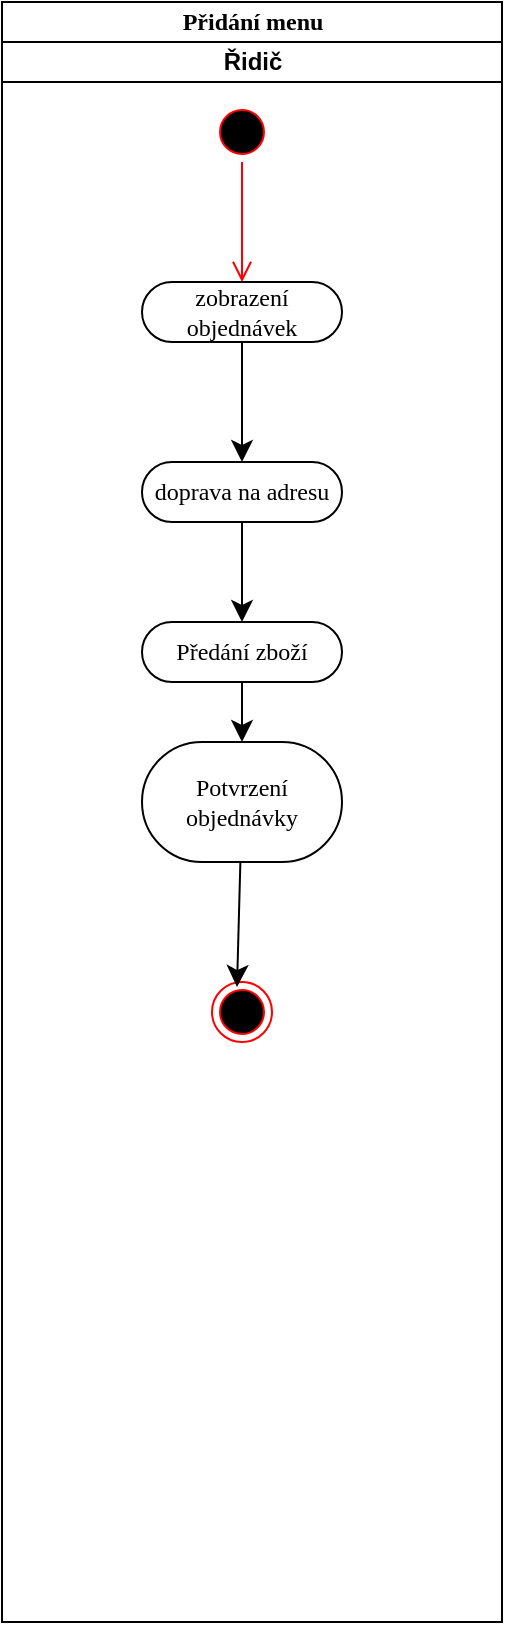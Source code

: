 <mxfile version="22.1.21" type="device">
  <diagram name="Page-1" id="0783ab3e-0a74-02c8-0abd-f7b4e66b4bec">
    <mxGraphModel dx="1188" dy="696" grid="1" gridSize="10" guides="1" tooltips="1" connect="1" arrows="1" fold="1" page="1" pageScale="1" pageWidth="850" pageHeight="1100" background="none" math="0" shadow="0">
      <root>
        <mxCell id="0" />
        <mxCell id="1" parent="0" />
        <mxCell id="1c1d494c118603dd-1" value="Přidání menu" style="swimlane;html=1;childLayout=stackLayout;startSize=20;rounded=0;shadow=0;comic=0;labelBackgroundColor=none;strokeWidth=1;fontFamily=Verdana;fontSize=12;align=center;" parent="1" vertex="1">
          <mxGeometry x="50" y="20" width="250" height="810" as="geometry" />
        </mxCell>
        <mxCell id="1c1d494c118603dd-2" value="Řidič" style="swimlane;html=1;startSize=20;" parent="1c1d494c118603dd-1" vertex="1">
          <mxGeometry y="20" width="250" height="790" as="geometry" />
        </mxCell>
        <mxCell id="bYZC6c41TyAUc_ZFF0uC-66" style="edgeStyle=none;curved=1;rounded=0;orthogonalLoop=1;jettySize=auto;html=1;entryX=0.5;entryY=0;entryDx=0;entryDy=0;fontSize=12;startSize=8;endSize=8;" edge="1" parent="1c1d494c118603dd-2" source="60571a20871a0731-8" target="bYZC6c41TyAUc_ZFF0uC-1">
          <mxGeometry relative="1" as="geometry" />
        </mxCell>
        <mxCell id="60571a20871a0731-8" value="zobrazení objednávek" style="rounded=1;whiteSpace=wrap;html=1;shadow=0;comic=0;labelBackgroundColor=none;strokeWidth=1;fontFamily=Verdana;fontSize=12;align=center;arcSize=50;" parent="1c1d494c118603dd-2" vertex="1">
          <mxGeometry x="70" y="120" width="100" height="30" as="geometry" />
        </mxCell>
        <mxCell id="bYZC6c41TyAUc_ZFF0uC-70" style="edgeStyle=none;curved=1;rounded=0;orthogonalLoop=1;jettySize=auto;html=1;entryX=0.5;entryY=0;entryDx=0;entryDy=0;fontSize=12;startSize=8;endSize=8;" edge="1" parent="1c1d494c118603dd-2" source="bYZC6c41TyAUc_ZFF0uC-1" target="bYZC6c41TyAUc_ZFF0uC-53">
          <mxGeometry relative="1" as="geometry" />
        </mxCell>
        <mxCell id="bYZC6c41TyAUc_ZFF0uC-1" value="doprava na adresu" style="rounded=1;whiteSpace=wrap;html=1;shadow=0;comic=0;labelBackgroundColor=none;strokeWidth=1;fontFamily=Verdana;fontSize=12;align=center;arcSize=50;" vertex="1" parent="1c1d494c118603dd-2">
          <mxGeometry x="70" y="210" width="100" height="30" as="geometry" />
        </mxCell>
        <mxCell id="bYZC6c41TyAUc_ZFF0uC-50" value="" style="ellipse;html=1;shape=startState;fillColor=#000000;strokeColor=#ff0000;fontSize=16;" vertex="1" parent="1c1d494c118603dd-2">
          <mxGeometry x="105" y="30" width="30" height="30" as="geometry" />
        </mxCell>
        <mxCell id="bYZC6c41TyAUc_ZFF0uC-51" value="" style="edgeStyle=orthogonalEdgeStyle;html=1;verticalAlign=bottom;endArrow=open;endSize=8;strokeColor=#ff0000;rounded=0;fontSize=12;curved=1;entryX=0.5;entryY=0;entryDx=0;entryDy=0;" edge="1" source="bYZC6c41TyAUc_ZFF0uC-50" parent="1c1d494c118603dd-2" target="60571a20871a0731-8">
          <mxGeometry relative="1" as="geometry">
            <mxPoint x="195" y="150" as="targetPoint" />
          </mxGeometry>
        </mxCell>
        <mxCell id="bYZC6c41TyAUc_ZFF0uC-68" style="edgeStyle=none;curved=1;rounded=0;orthogonalLoop=1;jettySize=auto;html=1;entryX=0.5;entryY=0;entryDx=0;entryDy=0;fontSize=12;startSize=8;endSize=8;" edge="1" parent="1c1d494c118603dd-2" source="bYZC6c41TyAUc_ZFF0uC-53" target="bYZC6c41TyAUc_ZFF0uC-54">
          <mxGeometry relative="1" as="geometry" />
        </mxCell>
        <mxCell id="bYZC6c41TyAUc_ZFF0uC-53" value="Předání zboží" style="rounded=1;whiteSpace=wrap;html=1;shadow=0;comic=0;labelBackgroundColor=none;strokeWidth=1;fontFamily=Verdana;fontSize=12;align=center;arcSize=50;" vertex="1" parent="1c1d494c118603dd-2">
          <mxGeometry x="70" y="290" width="100" height="30" as="geometry" />
        </mxCell>
        <mxCell id="bYZC6c41TyAUc_ZFF0uC-60" value="" style="ellipse;html=1;shape=endState;fillColor=#000000;strokeColor=#ff0000;fontSize=16;" vertex="1" parent="1c1d494c118603dd-2">
          <mxGeometry x="105" y="470" width="30" height="30" as="geometry" />
        </mxCell>
        <mxCell id="bYZC6c41TyAUc_ZFF0uC-69" style="edgeStyle=none;curved=1;rounded=0;orthogonalLoop=1;jettySize=auto;html=1;entryX=0.5;entryY=0;entryDx=0;entryDy=0;fontSize=12;startSize=8;endSize=8;" edge="1" parent="1c1d494c118603dd-2" source="bYZC6c41TyAUc_ZFF0uC-54">
          <mxGeometry relative="1" as="geometry">
            <mxPoint x="117.5" y="472.5" as="targetPoint" />
          </mxGeometry>
        </mxCell>
        <mxCell id="bYZC6c41TyAUc_ZFF0uC-54" value="Potvrzení objednávky" style="rounded=1;whiteSpace=wrap;html=1;shadow=0;comic=0;labelBackgroundColor=none;strokeWidth=1;fontFamily=Verdana;fontSize=12;align=center;arcSize=50;" vertex="1" parent="1c1d494c118603dd-2">
          <mxGeometry x="70" y="350" width="100" height="60" as="geometry" />
        </mxCell>
      </root>
    </mxGraphModel>
  </diagram>
</mxfile>
